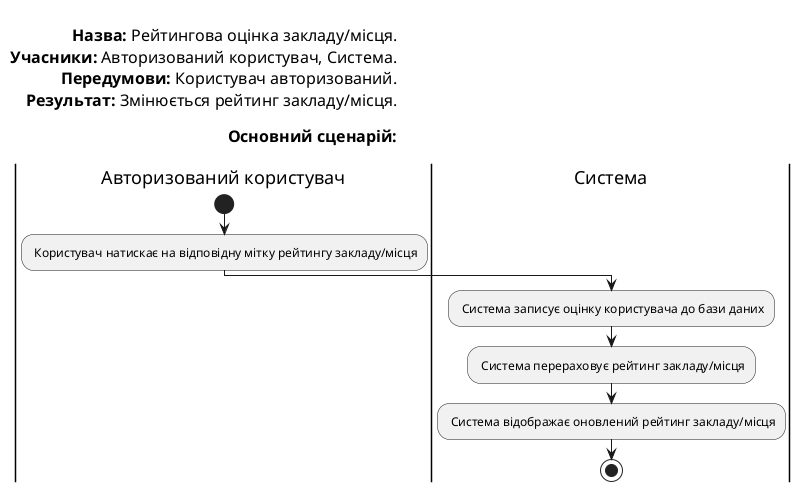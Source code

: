 @startuml
left header

<font color=000 size=16><b>Назва:</b> Рейтингова оцінка закладу/місця.
<font color=000 size=16><b>Учасники:</b> Авторизований користувач, Система.
<font color=000 size=16><b>Передумови:</b> Користувач авторизований.
<font color=000 size=16><b>Результат:</b> Змінюється рейтинг закладу/місця.

<font color=000 size=16><b>Основний сценарій:</b>

end header

|Авторизований користувач|
start

: Користувач натискає на відповідну мітку рейтингу закладу/місця;

|Система|

: Система записує оцінку користувача до бази даних;

: Система перераховує рейтинг закладу/місця;

: Система відображає оновлений рейтинг закладу/місця;

stop;
@enduml
